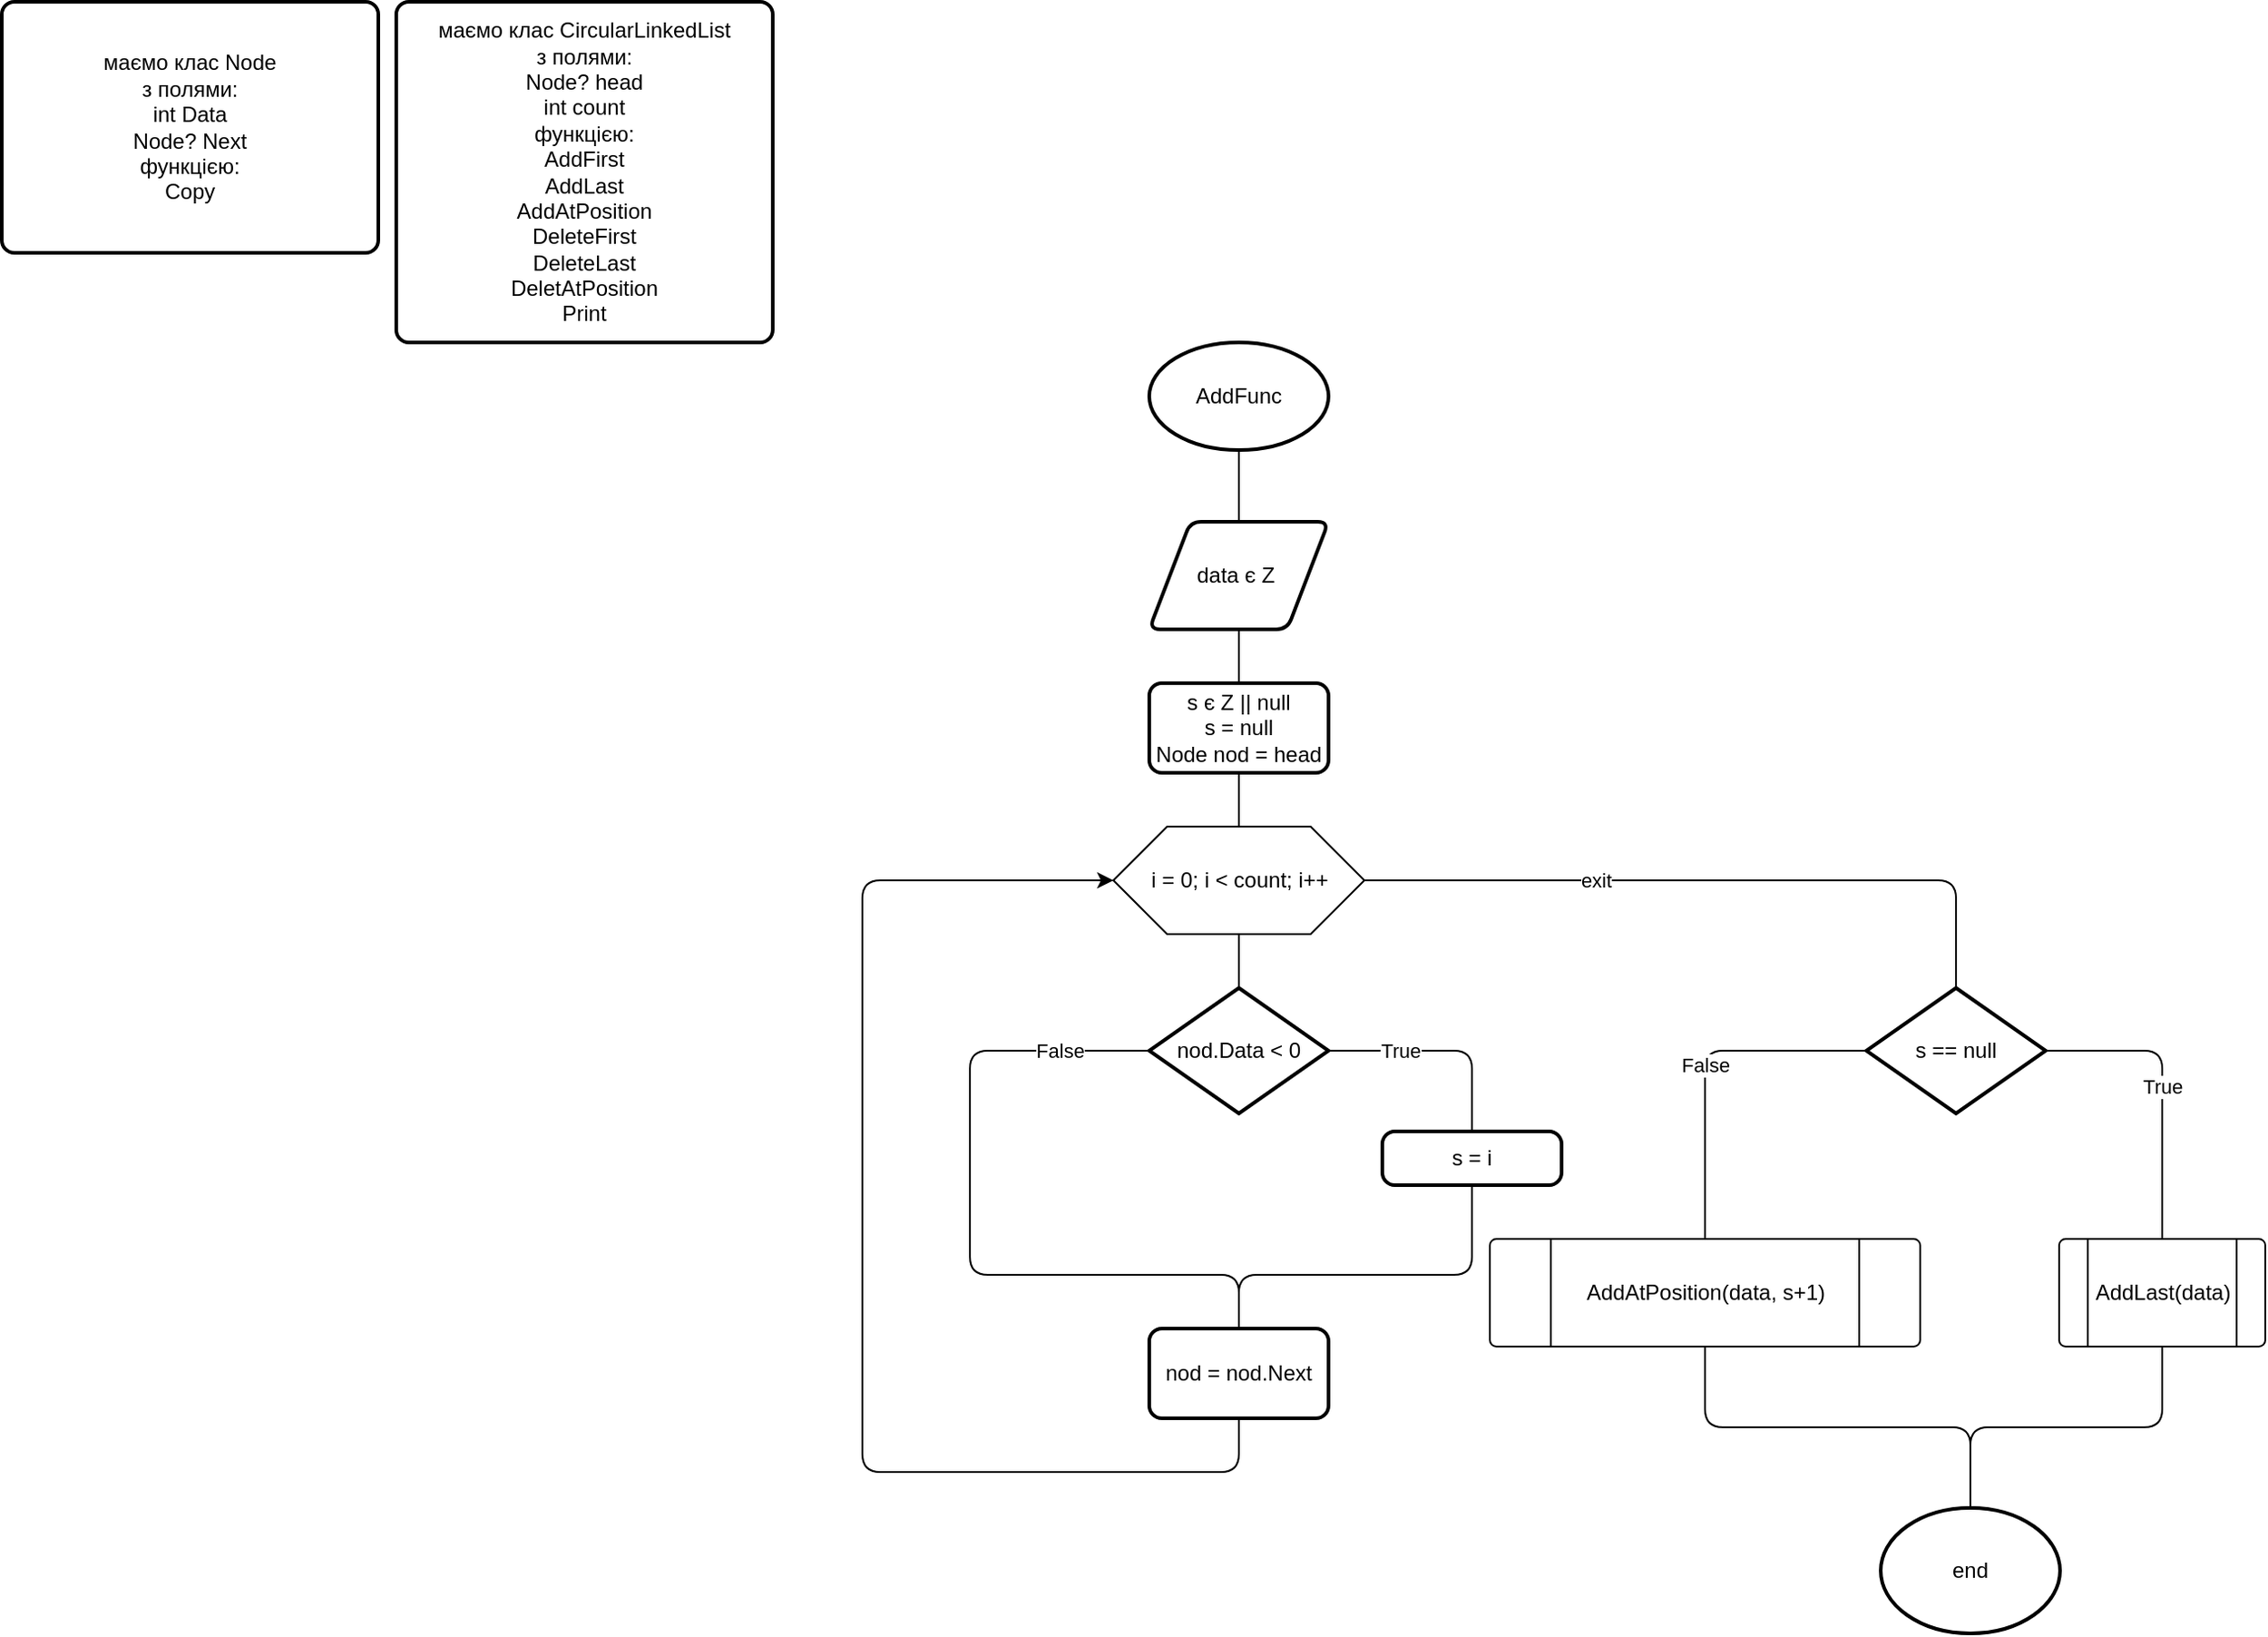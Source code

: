 <mxfile version="16.1.0" type="device"><diagram id="66tEh2Ukin0UozuC1Bfd" name="Page-1"><mxGraphModel dx="1182" dy="769" grid="1" gridSize="10" guides="1" tooltips="1" connect="1" arrows="1" fold="1" page="1" pageScale="1" pageWidth="850" pageHeight="1100" math="0" shadow="0"><root><mxCell id="0"/><mxCell id="1" parent="0"/><mxCell id="2" value="маємо клас Node&lt;br&gt;з полями:&lt;br&gt;int Data&lt;br&gt;Node? Next&lt;br&gt;функцією:&lt;br&gt;Copy" style="rounded=1;whiteSpace=wrap;html=1;absoluteArcSize=1;arcSize=14;strokeWidth=2;" parent="1" vertex="1"><mxGeometry x="20" y="10" width="210" height="140" as="geometry"/></mxCell><mxCell id="3" value="маємо клас CircularLinkedList&lt;br&gt;з полями:&lt;br&gt;Node? head&lt;br&gt;int count&lt;br&gt;функцією:&lt;br&gt;AddFirst&lt;br&gt;AddLast&lt;br&gt;AddAtPosition&lt;br&gt;DeleteFirst&lt;br&gt;DeleteLast&lt;br&gt;DeletAtPosition&lt;br&gt;Print" style="rounded=1;whiteSpace=wrap;html=1;absoluteArcSize=1;arcSize=14;strokeWidth=2;" parent="1" vertex="1"><mxGeometry x="240" y="10" width="210" height="190" as="geometry"/></mxCell><mxCell id="6" style="edgeStyle=none;html=1;entryX=0.5;entryY=0;entryDx=0;entryDy=0;endArrow=none;endFill=0;" parent="1" source="4" target="5" edge="1"><mxGeometry relative="1" as="geometry"/></mxCell><mxCell id="4" value="AddFunc" style="strokeWidth=2;html=1;shape=mxgraph.flowchart.start_2;whiteSpace=wrap;" parent="1" vertex="1"><mxGeometry x="660" y="200" width="100" height="60" as="geometry"/></mxCell><mxCell id="8" style="edgeStyle=none;html=1;endArrow=none;endFill=0;" parent="1" source="5" target="7" edge="1"><mxGeometry relative="1" as="geometry"/></mxCell><mxCell id="5" value="data є Z&amp;nbsp;" style="shape=parallelogram;html=1;strokeWidth=2;perimeter=parallelogramPerimeter;whiteSpace=wrap;rounded=1;arcSize=12;size=0.23;" parent="1" vertex="1"><mxGeometry x="660" y="300" width="100" height="60" as="geometry"/></mxCell><mxCell id="10" style="edgeStyle=none;html=1;endArrow=none;endFill=0;" parent="1" source="7" target="9" edge="1"><mxGeometry relative="1" as="geometry"/></mxCell><mxCell id="7" value="&lt;span style=&quot;font-family: &amp;#34;helvetica&amp;#34; ; font-size: 12px ; font-style: normal ; font-weight: 400 ; letter-spacing: normal ; text-align: center ; text-indent: 0px ; text-transform: none ; word-spacing: 0px ; display: inline ; float: none&quot;&gt;&lt;span style=&quot;background-color: rgb(255 , 255 , 255)&quot;&gt;s є Z || null&lt;br&gt;s = null&lt;br&gt;Node nod = head&lt;/span&gt;&lt;br&gt;&lt;/span&gt;" style="rounded=1;whiteSpace=wrap;html=1;absoluteArcSize=1;arcSize=14;strokeWidth=2;" parent="1" vertex="1"><mxGeometry x="660" y="390" width="100" height="50" as="geometry"/></mxCell><mxCell id="13" style="edgeStyle=none;html=1;entryX=0.5;entryY=0;entryDx=0;entryDy=0;entryPerimeter=0;endArrow=none;endFill=0;" parent="1" source="9" target="12" edge="1"><mxGeometry relative="1" as="geometry"/></mxCell><mxCell id="23" style="edgeStyle=orthogonalEdgeStyle;html=1;entryX=0.5;entryY=0;entryDx=0;entryDy=0;entryPerimeter=0;endArrow=none;endFill=0;" parent="1" source="9" target="22" edge="1"><mxGeometry relative="1" as="geometry"/></mxCell><mxCell id="24" value="exit" style="edgeLabel;html=1;align=center;verticalAlign=middle;resizable=0;points=[];" parent="23" vertex="1" connectable="0"><mxGeometry x="-0.342" relative="1" as="geometry"><mxPoint as="offset"/></mxGeometry></mxCell><mxCell id="9" value="" style="verticalLabelPosition=bottom;verticalAlign=top;html=1;shape=hexagon;perimeter=hexagonPerimeter2;arcSize=6;size=0.214;" parent="1" vertex="1"><mxGeometry x="640" y="470" width="140" height="60" as="geometry"/></mxCell><mxCell id="11" value="i = 0; i &amp;lt; count; i++" style="text;html=1;align=center;verticalAlign=middle;resizable=0;points=[];autosize=1;strokeColor=none;" parent="1" vertex="1"><mxGeometry x="655" y="490" width="110" height="20" as="geometry"/></mxCell><mxCell id="16" value="True" style="edgeStyle=orthogonalEdgeStyle;html=1;endArrow=none;endFill=0;" parent="1" source="12" target="14" edge="1"><mxGeometry x="-0.36" relative="1" as="geometry"><mxPoint as="offset"/></mxGeometry></mxCell><mxCell id="18" value="False" style="edgeStyle=orthogonalEdgeStyle;html=1;endArrow=none;endFill=0;" parent="1" source="12" target="17" edge="1"><mxGeometry x="-0.753" relative="1" as="geometry"><Array as="points"><mxPoint x="560" y="595"/><mxPoint x="560" y="720"/><mxPoint x="710" y="720"/></Array><mxPoint as="offset"/></mxGeometry></mxCell><mxCell id="12" value="nod.Data &amp;lt; 0" style="strokeWidth=2;html=1;shape=mxgraph.flowchart.decision;whiteSpace=wrap;" parent="1" vertex="1"><mxGeometry x="660" y="560" width="100" height="70" as="geometry"/></mxCell><mxCell id="19" style="edgeStyle=orthogonalEdgeStyle;html=1;endArrow=none;endFill=0;" parent="1" source="14" target="17" edge="1"><mxGeometry relative="1" as="geometry"><Array as="points"><mxPoint x="840" y="720"/><mxPoint x="710" y="720"/></Array></mxGeometry></mxCell><mxCell id="14" value="s = i" style="rounded=1;whiteSpace=wrap;html=1;absoluteArcSize=1;arcSize=14;strokeWidth=2;" parent="1" vertex="1"><mxGeometry x="790" y="640" width="100" height="30" as="geometry"/></mxCell><mxCell id="21" style="edgeStyle=orthogonalEdgeStyle;html=1;entryX=0;entryY=0.5;entryDx=0;entryDy=0;endArrow=classic;endFill=1;" parent="1" source="17" target="9" edge="1"><mxGeometry relative="1" as="geometry"><Array as="points"><mxPoint x="710" y="830"/><mxPoint x="500" y="830"/><mxPoint x="500" y="500"/></Array></mxGeometry></mxCell><mxCell id="17" value="nod = nod.Next" style="rounded=1;whiteSpace=wrap;html=1;absoluteArcSize=1;arcSize=14;strokeWidth=2;" parent="1" vertex="1"><mxGeometry x="660" y="750" width="100" height="50" as="geometry"/></mxCell><mxCell id="27" value="False" style="edgeStyle=orthogonalEdgeStyle;html=1;endArrow=none;endFill=0;" parent="1" source="22" target="25" edge="1"><mxGeometry relative="1" as="geometry"><Array as="points"><mxPoint x="970" y="595"/></Array></mxGeometry></mxCell><mxCell id="28" value="True" style="edgeStyle=orthogonalEdgeStyle;html=1;endArrow=none;endFill=0;" parent="1" source="22" target="26" edge="1"><mxGeometry relative="1" as="geometry"/></mxCell><mxCell id="22" value="s == null" style="strokeWidth=2;html=1;shape=mxgraph.flowchart.decision;whiteSpace=wrap;" parent="1" vertex="1"><mxGeometry x="1060" y="560" width="100" height="70" as="geometry"/></mxCell><mxCell id="33" style="edgeStyle=orthogonalEdgeStyle;html=1;endArrow=none;endFill=0;" parent="1" source="25" target="32" edge="1"><mxGeometry relative="1" as="geometry"/></mxCell><mxCell id="25" value="" style="verticalLabelPosition=bottom;verticalAlign=top;html=1;shape=process;whiteSpace=wrap;rounded=1;size=0.14;arcSize=6;" parent="1" vertex="1"><mxGeometry x="850" y="700" width="240" height="60" as="geometry"/></mxCell><mxCell id="34" style="edgeStyle=orthogonalEdgeStyle;html=1;entryX=0.5;entryY=0;entryDx=0;entryDy=0;entryPerimeter=0;endArrow=none;endFill=0;" parent="1" source="26" target="32" edge="1"><mxGeometry relative="1" as="geometry"/></mxCell><mxCell id="26" value="" style="verticalLabelPosition=bottom;verticalAlign=top;html=1;shape=process;whiteSpace=wrap;rounded=1;size=0.14;arcSize=6;" parent="1" vertex="1"><mxGeometry x="1167.5" y="700" width="115" height="60" as="geometry"/></mxCell><mxCell id="29" value="AddLast(data)" style="text;html=1;align=center;verticalAlign=middle;resizable=0;points=[];autosize=1;strokeColor=none;" parent="1" vertex="1"><mxGeometry x="1180" y="720" width="90" height="20" as="geometry"/></mxCell><mxCell id="30" value="AddAtPosition(data, s+1)" style="text;html=1;align=center;verticalAlign=middle;resizable=0;points=[];autosize=1;strokeColor=none;" parent="1" vertex="1"><mxGeometry x="895" y="720" width="150" height="20" as="geometry"/></mxCell><mxCell id="32" value="end" style="strokeWidth=2;html=1;shape=mxgraph.flowchart.start_2;whiteSpace=wrap;" parent="1" vertex="1"><mxGeometry x="1068" y="850" width="100" height="70" as="geometry"/></mxCell></root></mxGraphModel></diagram></mxfile>